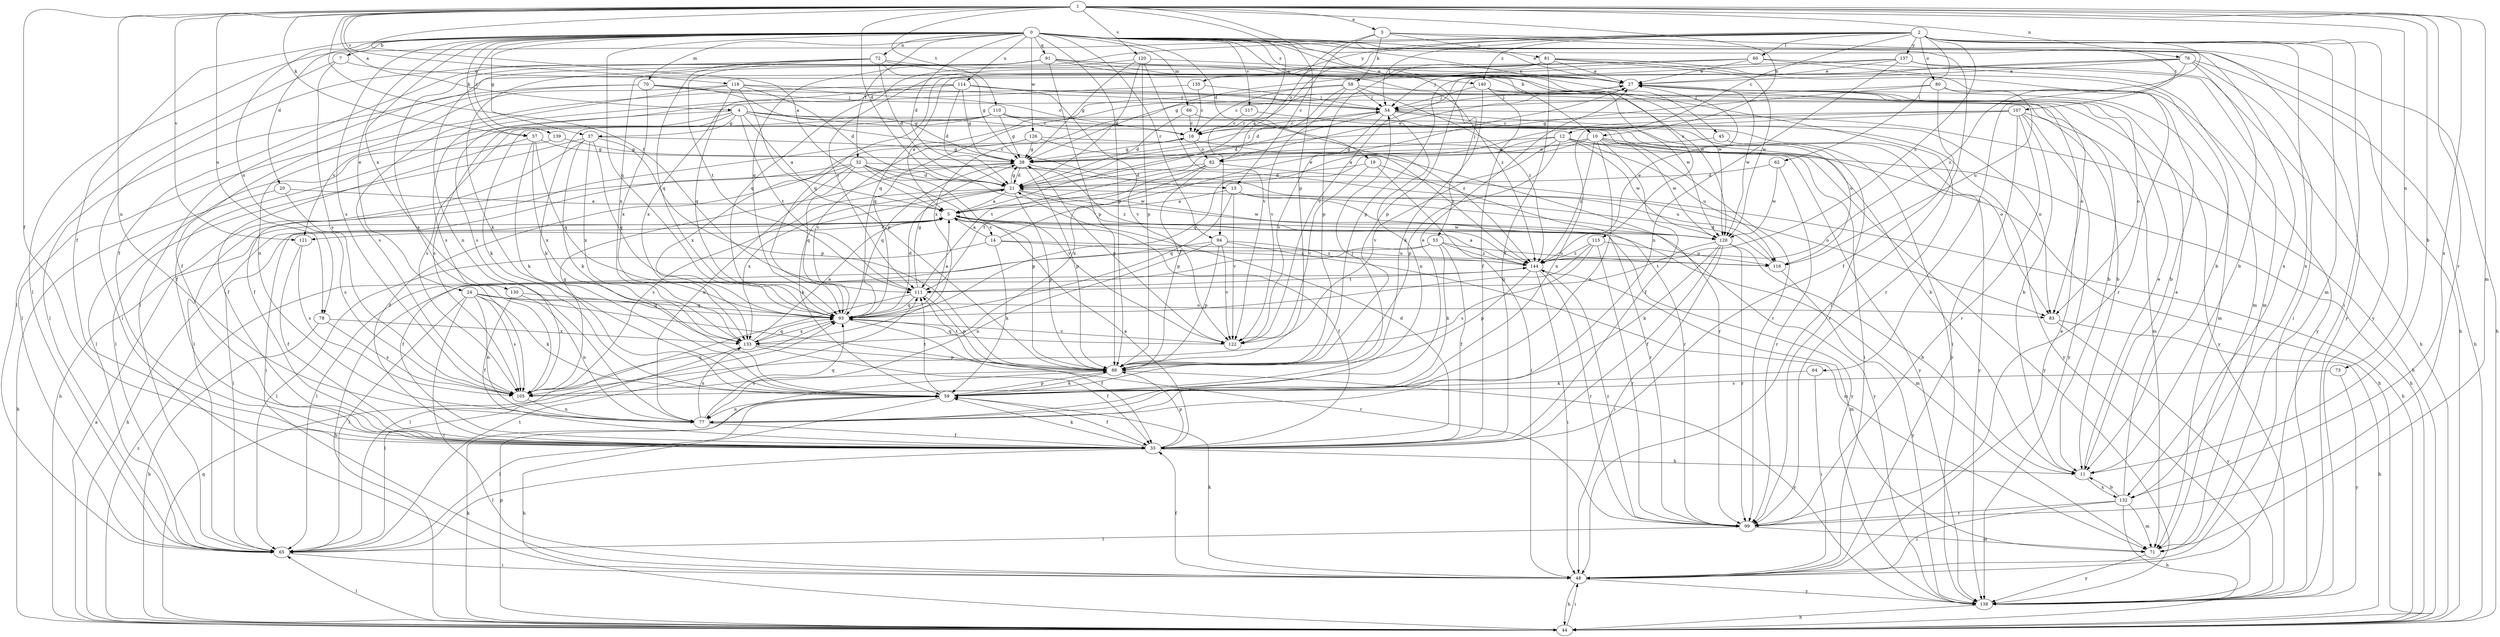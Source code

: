strict digraph  {
0;
1;
2;
3;
4;
5;
7;
10;
11;
12;
13;
14;
16;
19;
20;
21;
24;
27;
32;
33;
37;
38;
44;
45;
48;
53;
54;
57;
58;
59;
60;
62;
64;
65;
66;
70;
71;
72;
73;
76;
77;
78;
80;
81;
82;
83;
88;
91;
93;
94;
99;
105;
107;
110;
111;
114;
115;
116;
117;
118;
120;
121;
122;
126;
128;
130;
132;
133;
135;
137;
138;
139;
140;
144;
0 -> 7  [label=b];
0 -> 10  [label=b];
0 -> 19  [label=d];
0 -> 20  [label=d];
0 -> 21  [label=d];
0 -> 24  [label=e];
0 -> 27  [label=e];
0 -> 32  [label=f];
0 -> 33  [label=f];
0 -> 37  [label=g];
0 -> 44  [label=h];
0 -> 45  [label=i];
0 -> 48  [label=i];
0 -> 53  [label=j];
0 -> 57  [label=k];
0 -> 66  [label=m];
0 -> 70  [label=m];
0 -> 72  [label=n];
0 -> 78  [label=o];
0 -> 88  [label=p];
0 -> 91  [label=q];
0 -> 93  [label=q];
0 -> 94  [label=r];
0 -> 105  [label=s];
0 -> 107  [label=t];
0 -> 114  [label=u];
0 -> 115  [label=u];
0 -> 117  [label=v];
0 -> 126  [label=w];
0 -> 130  [label=x];
0 -> 132  [label=x];
0 -> 139  [label=z];
0 -> 140  [label=z];
1 -> 3  [label=a];
1 -> 4  [label=a];
1 -> 5  [label=a];
1 -> 10  [label=b];
1 -> 11  [label=b];
1 -> 21  [label=d];
1 -> 33  [label=f];
1 -> 57  [label=k];
1 -> 71  [label=m];
1 -> 73  [label=n];
1 -> 76  [label=n];
1 -> 77  [label=n];
1 -> 78  [label=o];
1 -> 88  [label=p];
1 -> 94  [label=r];
1 -> 99  [label=r];
1 -> 110  [label=t];
1 -> 111  [label=t];
1 -> 118  [label=v];
1 -> 120  [label=v];
1 -> 121  [label=v];
1 -> 132  [label=x];
2 -> 5  [label=a];
2 -> 12  [label=c];
2 -> 48  [label=i];
2 -> 54  [label=j];
2 -> 60  [label=l];
2 -> 62  [label=l];
2 -> 64  [label=l];
2 -> 65  [label=l];
2 -> 71  [label=m];
2 -> 80  [label=o];
2 -> 93  [label=q];
2 -> 132  [label=x];
2 -> 135  [label=y];
2 -> 137  [label=y];
2 -> 138  [label=y];
2 -> 140  [label=z];
2 -> 144  [label=z];
3 -> 13  [label=c];
3 -> 44  [label=h];
3 -> 58  [label=k];
3 -> 81  [label=o];
3 -> 82  [label=o];
3 -> 138  [label=y];
4 -> 5  [label=a];
4 -> 11  [label=b];
4 -> 13  [label=c];
4 -> 37  [label=g];
4 -> 59  [label=k];
4 -> 99  [label=r];
4 -> 105  [label=s];
4 -> 111  [label=t];
4 -> 121  [label=v];
4 -> 138  [label=y];
5 -> 14  [label=c];
5 -> 33  [label=f];
5 -> 44  [label=h];
5 -> 65  [label=l];
5 -> 71  [label=m];
5 -> 121  [label=v];
5 -> 128  [label=w];
7 -> 27  [label=e];
7 -> 65  [label=l];
7 -> 105  [label=s];
10 -> 33  [label=f];
10 -> 44  [label=h];
10 -> 77  [label=n];
10 -> 82  [label=o];
10 -> 93  [label=q];
10 -> 128  [label=w];
10 -> 138  [label=y];
10 -> 144  [label=z];
11 -> 27  [label=e];
11 -> 132  [label=x];
12 -> 38  [label=g];
12 -> 44  [label=h];
12 -> 48  [label=i];
12 -> 88  [label=p];
12 -> 111  [label=t];
12 -> 116  [label=u];
12 -> 122  [label=v];
12 -> 128  [label=w];
13 -> 5  [label=a];
13 -> 93  [label=q];
13 -> 99  [label=r];
13 -> 122  [label=v];
13 -> 138  [label=y];
14 -> 5  [label=a];
14 -> 27  [label=e];
14 -> 59  [label=k];
14 -> 65  [label=l];
14 -> 116  [label=u];
14 -> 144  [label=z];
16 -> 38  [label=g];
16 -> 82  [label=o];
16 -> 144  [label=z];
19 -> 21  [label=d];
19 -> 48  [label=i];
19 -> 99  [label=r];
19 -> 122  [label=v];
20 -> 5  [label=a];
20 -> 44  [label=h];
20 -> 105  [label=s];
21 -> 5  [label=a];
21 -> 38  [label=g];
21 -> 59  [label=k];
21 -> 88  [label=p];
21 -> 105  [label=s];
21 -> 128  [label=w];
21 -> 133  [label=x];
21 -> 138  [label=y];
24 -> 48  [label=i];
24 -> 59  [label=k];
24 -> 65  [label=l];
24 -> 77  [label=n];
24 -> 83  [label=o];
24 -> 93  [label=q];
24 -> 99  [label=r];
24 -> 105  [label=s];
27 -> 54  [label=j];
27 -> 71  [label=m];
27 -> 83  [label=o];
27 -> 93  [label=q];
27 -> 128  [label=w];
27 -> 133  [label=x];
32 -> 21  [label=d];
32 -> 33  [label=f];
32 -> 48  [label=i];
32 -> 77  [label=n];
32 -> 83  [label=o];
32 -> 88  [label=p];
32 -> 93  [label=q];
32 -> 122  [label=v];
32 -> 128  [label=w];
33 -> 5  [label=a];
33 -> 11  [label=b];
33 -> 21  [label=d];
33 -> 59  [label=k];
33 -> 65  [label=l];
33 -> 88  [label=p];
37 -> 33  [label=f];
37 -> 38  [label=g];
37 -> 59  [label=k];
37 -> 65  [label=l];
37 -> 88  [label=p];
37 -> 93  [label=q];
37 -> 133  [label=x];
38 -> 21  [label=d];
38 -> 44  [label=h];
38 -> 54  [label=j];
38 -> 88  [label=p];
38 -> 93  [label=q];
38 -> 116  [label=u];
38 -> 144  [label=z];
44 -> 5  [label=a];
44 -> 48  [label=i];
44 -> 59  [label=k];
44 -> 65  [label=l];
44 -> 88  [label=p];
44 -> 93  [label=q];
44 -> 144  [label=z];
45 -> 38  [label=g];
45 -> 138  [label=y];
48 -> 27  [label=e];
48 -> 33  [label=f];
48 -> 44  [label=h];
48 -> 59  [label=k];
48 -> 138  [label=y];
53 -> 33  [label=f];
53 -> 44  [label=h];
53 -> 59  [label=k];
53 -> 65  [label=l];
53 -> 116  [label=u];
53 -> 144  [label=z];
54 -> 16  [label=c];
54 -> 21  [label=d];
54 -> 44  [label=h];
54 -> 77  [label=n];
54 -> 83  [label=o];
54 -> 122  [label=v];
54 -> 138  [label=y];
57 -> 33  [label=f];
57 -> 38  [label=g];
57 -> 59  [label=k];
57 -> 93  [label=q];
57 -> 133  [label=x];
58 -> 5  [label=a];
58 -> 16  [label=c];
58 -> 21  [label=d];
58 -> 54  [label=j];
58 -> 83  [label=o];
58 -> 122  [label=v];
58 -> 144  [label=z];
59 -> 27  [label=e];
59 -> 33  [label=f];
59 -> 44  [label=h];
59 -> 54  [label=j];
59 -> 65  [label=l];
59 -> 77  [label=n];
59 -> 88  [label=p];
59 -> 111  [label=t];
60 -> 11  [label=b];
60 -> 27  [label=e];
60 -> 38  [label=g];
60 -> 54  [label=j];
60 -> 71  [label=m];
60 -> 93  [label=q];
62 -> 21  [label=d];
62 -> 99  [label=r];
62 -> 128  [label=w];
64 -> 48  [label=i];
64 -> 59  [label=k];
65 -> 48  [label=i];
65 -> 111  [label=t];
66 -> 16  [label=c];
66 -> 21  [label=d];
66 -> 144  [label=z];
70 -> 11  [label=b];
70 -> 33  [label=f];
70 -> 38  [label=g];
70 -> 54  [label=j];
70 -> 65  [label=l];
70 -> 133  [label=x];
71 -> 138  [label=y];
72 -> 21  [label=d];
72 -> 27  [label=e];
72 -> 38  [label=g];
72 -> 48  [label=i];
72 -> 59  [label=k];
72 -> 93  [label=q];
72 -> 111  [label=t];
72 -> 128  [label=w];
73 -> 105  [label=s];
73 -> 138  [label=y];
76 -> 11  [label=b];
76 -> 27  [label=e];
76 -> 44  [label=h];
76 -> 48  [label=i];
76 -> 88  [label=p];
76 -> 122  [label=v];
76 -> 144  [label=z];
77 -> 33  [label=f];
77 -> 93  [label=q];
77 -> 133  [label=x];
78 -> 44  [label=h];
78 -> 105  [label=s];
78 -> 133  [label=x];
80 -> 11  [label=b];
80 -> 33  [label=f];
80 -> 38  [label=g];
80 -> 54  [label=j];
80 -> 116  [label=u];
81 -> 27  [label=e];
81 -> 33  [label=f];
81 -> 88  [label=p];
81 -> 93  [label=q];
81 -> 99  [label=r];
81 -> 111  [label=t];
81 -> 128  [label=w];
81 -> 138  [label=y];
82 -> 21  [label=d];
82 -> 27  [label=e];
82 -> 44  [label=h];
82 -> 88  [label=p];
82 -> 111  [label=t];
82 -> 133  [label=x];
83 -> 44  [label=h];
83 -> 138  [label=y];
88 -> 59  [label=k];
88 -> 105  [label=s];
88 -> 111  [label=t];
88 -> 138  [label=y];
91 -> 27  [label=e];
91 -> 33  [label=f];
91 -> 77  [label=n];
91 -> 88  [label=p];
91 -> 99  [label=r];
91 -> 105  [label=s];
91 -> 128  [label=w];
91 -> 133  [label=x];
91 -> 144  [label=z];
93 -> 5  [label=a];
93 -> 16  [label=c];
93 -> 21  [label=d];
93 -> 33  [label=f];
93 -> 122  [label=v];
93 -> 133  [label=x];
94 -> 33  [label=f];
94 -> 71  [label=m];
94 -> 77  [label=n];
94 -> 88  [label=p];
94 -> 122  [label=v];
94 -> 144  [label=z];
99 -> 65  [label=l];
99 -> 71  [label=m];
99 -> 144  [label=z];
105 -> 38  [label=g];
105 -> 77  [label=n];
105 -> 93  [label=q];
107 -> 5  [label=a];
107 -> 11  [label=b];
107 -> 16  [label=c];
107 -> 48  [label=i];
107 -> 71  [label=m];
107 -> 77  [label=n];
107 -> 99  [label=r];
107 -> 138  [label=y];
110 -> 16  [label=c];
110 -> 33  [label=f];
110 -> 38  [label=g];
110 -> 59  [label=k];
110 -> 83  [label=o];
110 -> 105  [label=s];
110 -> 116  [label=u];
111 -> 38  [label=g];
111 -> 65  [label=l];
111 -> 88  [label=p];
111 -> 93  [label=q];
114 -> 11  [label=b];
114 -> 21  [label=d];
114 -> 38  [label=g];
114 -> 54  [label=j];
114 -> 65  [label=l];
114 -> 105  [label=s];
114 -> 122  [label=v];
114 -> 133  [label=x];
115 -> 93  [label=q];
115 -> 99  [label=r];
115 -> 105  [label=s];
115 -> 116  [label=u];
115 -> 144  [label=z];
116 -> 21  [label=d];
116 -> 138  [label=y];
117 -> 16  [label=c];
117 -> 99  [label=r];
118 -> 16  [label=c];
118 -> 21  [label=d];
118 -> 54  [label=j];
118 -> 77  [label=n];
118 -> 88  [label=p];
118 -> 93  [label=q];
118 -> 105  [label=s];
120 -> 21  [label=d];
120 -> 27  [label=e];
120 -> 38  [label=g];
120 -> 88  [label=p];
120 -> 93  [label=q];
120 -> 122  [label=v];
121 -> 33  [label=f];
121 -> 105  [label=s];
122 -> 38  [label=g];
122 -> 93  [label=q];
126 -> 38  [label=g];
126 -> 65  [label=l];
126 -> 99  [label=r];
126 -> 133  [label=x];
126 -> 138  [label=y];
128 -> 11  [label=b];
128 -> 33  [label=f];
128 -> 48  [label=i];
128 -> 59  [label=k];
128 -> 99  [label=r];
128 -> 111  [label=t];
130 -> 33  [label=f];
130 -> 77  [label=n];
130 -> 93  [label=q];
132 -> 11  [label=b];
132 -> 27  [label=e];
132 -> 44  [label=h];
132 -> 48  [label=i];
132 -> 71  [label=m];
132 -> 99  [label=r];
133 -> 5  [label=a];
133 -> 33  [label=f];
133 -> 65  [label=l];
133 -> 88  [label=p];
133 -> 93  [label=q];
135 -> 16  [label=c];
135 -> 54  [label=j];
135 -> 105  [label=s];
137 -> 27  [label=e];
137 -> 44  [label=h];
137 -> 65  [label=l];
137 -> 71  [label=m];
137 -> 77  [label=n];
137 -> 88  [label=p];
138 -> 44  [label=h];
139 -> 38  [label=g];
139 -> 65  [label=l];
140 -> 33  [label=f];
140 -> 54  [label=j];
140 -> 59  [label=k];
140 -> 128  [label=w];
140 -> 138  [label=y];
144 -> 5  [label=a];
144 -> 27  [label=e];
144 -> 48  [label=i];
144 -> 71  [label=m];
144 -> 88  [label=p];
144 -> 99  [label=r];
144 -> 111  [label=t];
}
